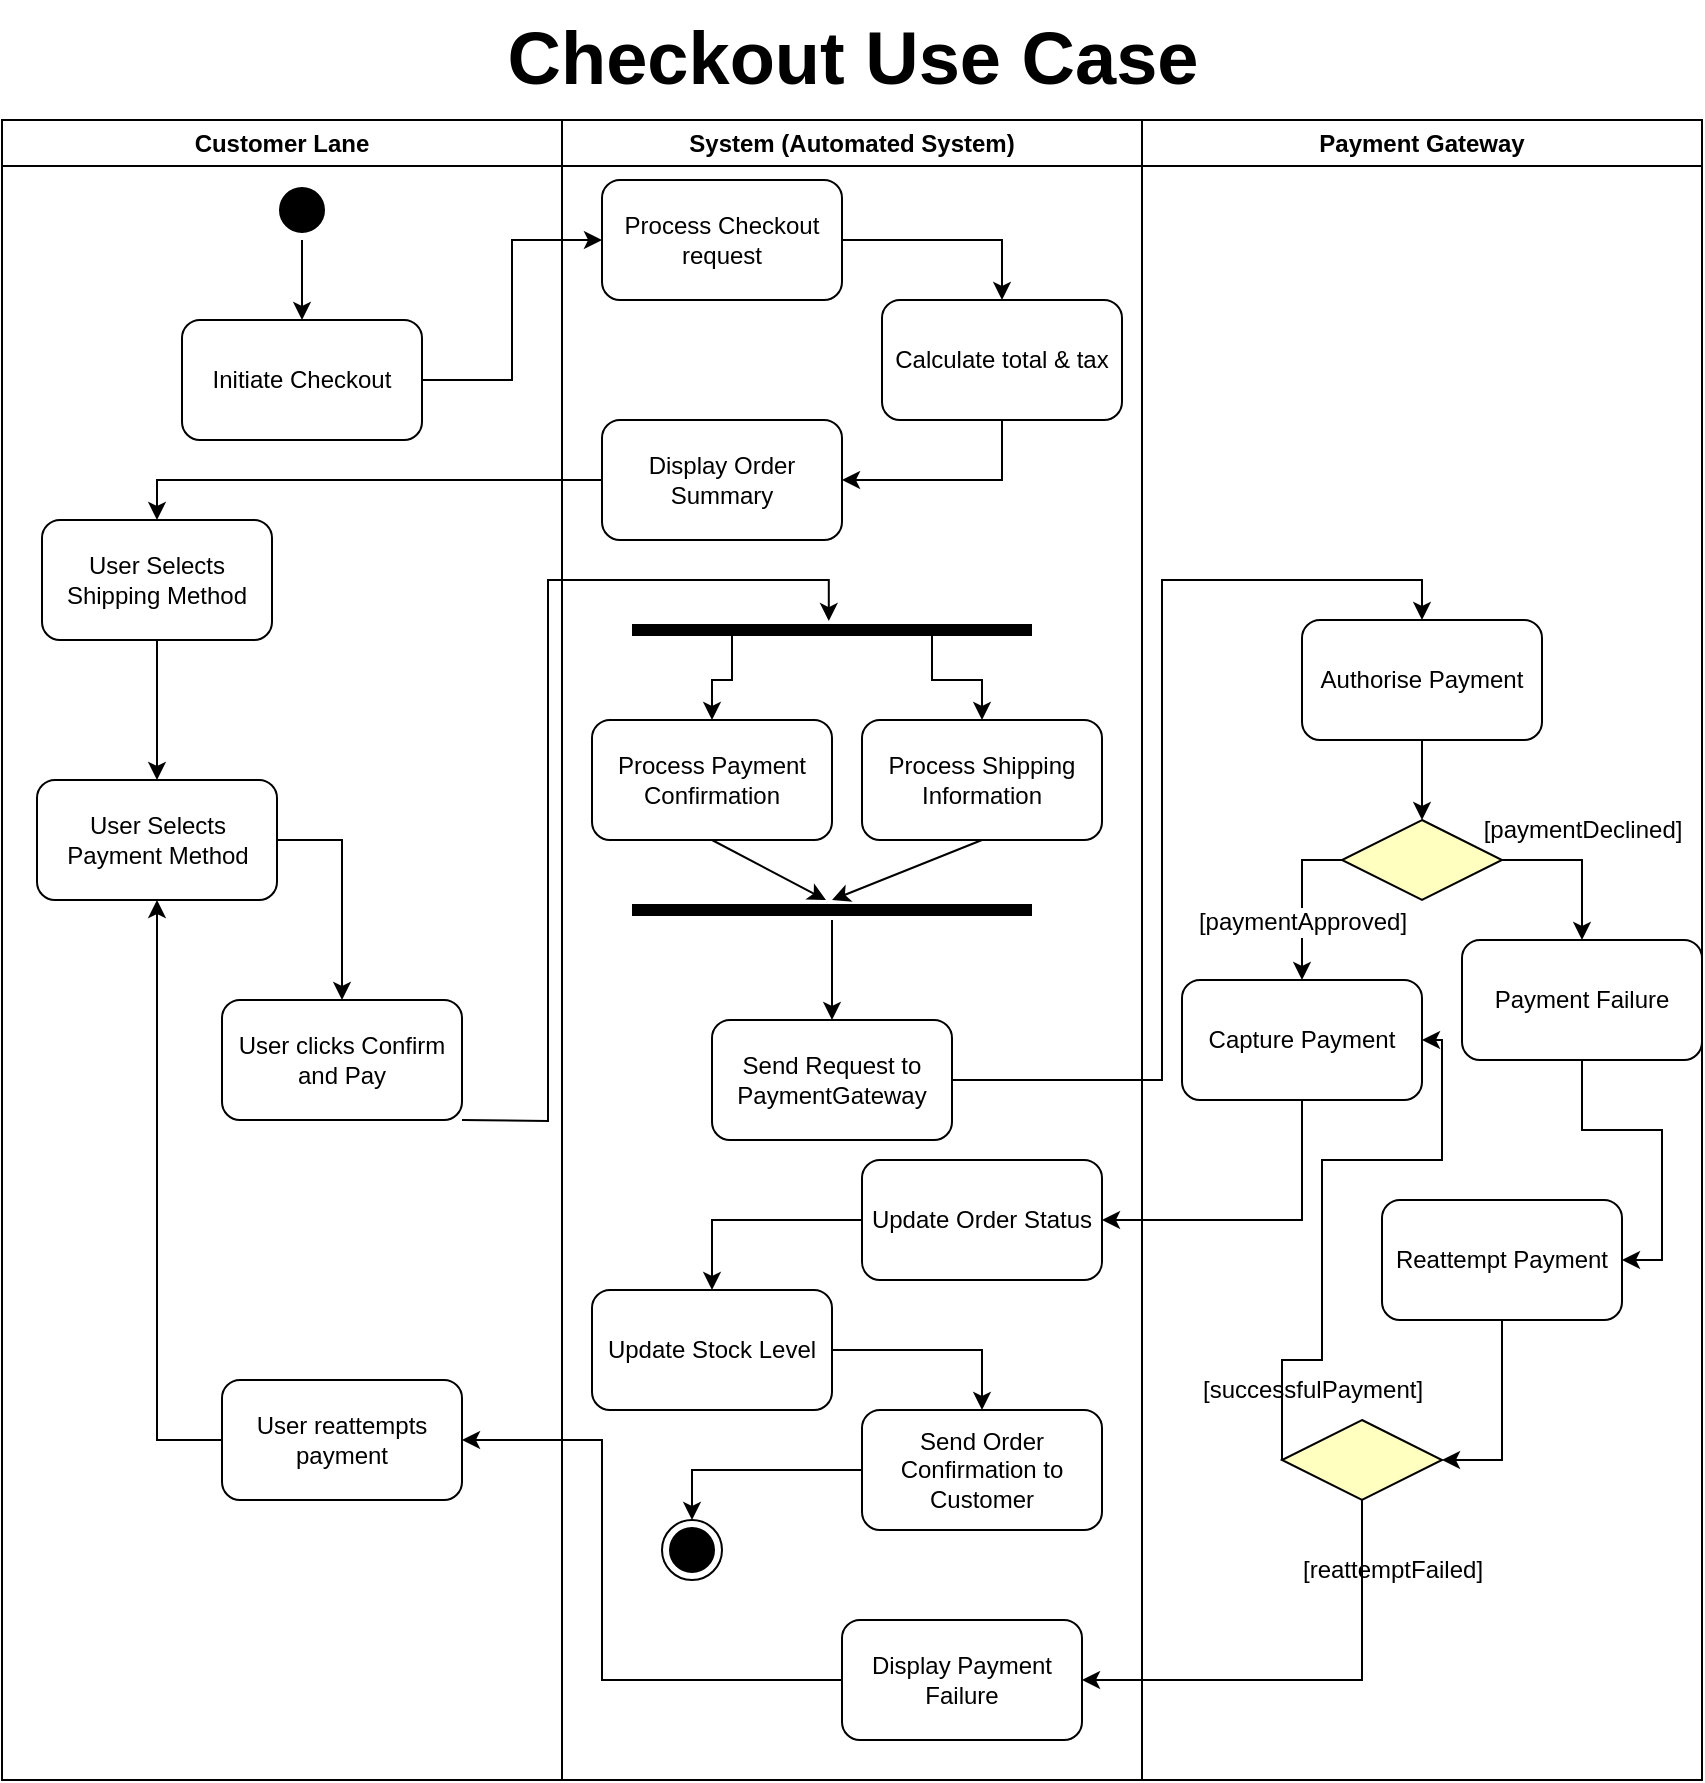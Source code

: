 <mxfile version="27.0.6">
  <diagram name="Page-1" id="e7e014a7-5840-1c2e-5031-d8a46d1fe8dd">
    <mxGraphModel dx="1426" dy="859" grid="1" gridSize="10" guides="1" tooltips="1" connect="1" arrows="1" fold="1" page="1" pageScale="1" pageWidth="1169" pageHeight="826" background="none" math="0" shadow="0">
      <root>
        <mxCell id="0" />
        <mxCell id="1" parent="0" />
        <mxCell id="2" value="Customer Lane" style="swimlane;whiteSpace=wrap" parent="1" vertex="1">
          <mxGeometry x="670" y="70" width="280" height="830" as="geometry" />
        </mxCell>
        <mxCell id="5IQpqtjyxT1ot1ysbRe6-16" value="" style="edgeStyle=orthogonalEdgeStyle;rounded=0;orthogonalLoop=1;jettySize=auto;html=1;" parent="2" source="5" target="5IQpqtjyxT1ot1ysbRe6-15" edge="1">
          <mxGeometry relative="1" as="geometry" />
        </mxCell>
        <mxCell id="5" value="" style="ellipse;shape=startState;fillColor=#000000;strokeColor=#000000;" parent="2" vertex="1">
          <mxGeometry x="135" y="30" width="30" height="30" as="geometry" />
        </mxCell>
        <mxCell id="gRQSYHAqGpF5qdMIA_KD-38" style="edgeStyle=orthogonalEdgeStyle;rounded=0;orthogonalLoop=1;jettySize=auto;html=1;exitX=0.5;exitY=1;exitDx=0;exitDy=0;entryX=0.5;entryY=0;entryDx=0;entryDy=0;" parent="2" source="uR4Y5NdSJCiW5M6gI8Ui-8" target="uR4Y5NdSJCiW5M6gI8Ui-12" edge="1">
          <mxGeometry relative="1" as="geometry" />
        </mxCell>
        <mxCell id="uR4Y5NdSJCiW5M6gI8Ui-8" value="User Selects Shipping Method" style="rounded=1;whiteSpace=wrap;html=1;" parent="2" vertex="1">
          <mxGeometry x="20" y="200" width="115" height="60" as="geometry" />
        </mxCell>
        <mxCell id="gRQSYHAqGpF5qdMIA_KD-39" style="edgeStyle=orthogonalEdgeStyle;rounded=0;orthogonalLoop=1;jettySize=auto;html=1;exitX=1;exitY=0.5;exitDx=0;exitDy=0;entryX=0.5;entryY=0;entryDx=0;entryDy=0;" parent="2" source="uR4Y5NdSJCiW5M6gI8Ui-12" target="uR4Y5NdSJCiW5M6gI8Ui-27" edge="1">
          <mxGeometry relative="1" as="geometry" />
        </mxCell>
        <mxCell id="uR4Y5NdSJCiW5M6gI8Ui-12" value="User Selects Payment Method" style="rounded=1;whiteSpace=wrap;html=1;" parent="2" vertex="1">
          <mxGeometry x="17.5" y="330" width="120" height="60" as="geometry" />
        </mxCell>
        <mxCell id="uR4Y5NdSJCiW5M6gI8Ui-27" value="User clicks Confirm and Pay" style="rounded=1;whiteSpace=wrap;html=1;" parent="2" vertex="1">
          <mxGeometry x="110" y="440" width="120" height="60" as="geometry" />
        </mxCell>
        <mxCell id="gRQSYHAqGpF5qdMIA_KD-49" style="edgeStyle=orthogonalEdgeStyle;rounded=0;orthogonalLoop=1;jettySize=auto;html=1;exitX=0;exitY=0.5;exitDx=0;exitDy=0;entryX=0.5;entryY=1;entryDx=0;entryDy=0;" parent="2" source="gRQSYHAqGpF5qdMIA_KD-47" target="uR4Y5NdSJCiW5M6gI8Ui-12" edge="1">
          <mxGeometry relative="1" as="geometry" />
        </mxCell>
        <mxCell id="gRQSYHAqGpF5qdMIA_KD-47" value="User reattempts payment" style="rounded=1;whiteSpace=wrap;html=1;" parent="2" vertex="1">
          <mxGeometry x="110" y="630" width="120" height="60" as="geometry" />
        </mxCell>
        <mxCell id="5IQpqtjyxT1ot1ysbRe6-15" value="Initiate Checkout" style="rounded=1;whiteSpace=wrap;html=1;" parent="2" vertex="1">
          <mxGeometry x="90" y="100" width="120" height="60" as="geometry" />
        </mxCell>
        <mxCell id="ocmlmnkPLiXoLDkhKhnW-51" value="System (Automated System)" style="swimlane;whiteSpace=wrap;html=1;" parent="1" vertex="1">
          <mxGeometry x="950" y="70" width="290" height="830" as="geometry" />
        </mxCell>
        <mxCell id="gRQSYHAqGpF5qdMIA_KD-15" style="edgeStyle=orthogonalEdgeStyle;rounded=0;orthogonalLoop=1;jettySize=auto;html=1;exitX=0;exitY=0.5;exitDx=0;exitDy=0;entryX=0.5;entryY=0;entryDx=0;entryDy=0;" parent="ocmlmnkPLiXoLDkhKhnW-51" source="gRQSYHAqGpF5qdMIA_KD-12" target="gRQSYHAqGpF5qdMIA_KD-14" edge="1">
          <mxGeometry relative="1" as="geometry" />
        </mxCell>
        <mxCell id="gRQSYHAqGpF5qdMIA_KD-12" value="Update Order Status" style="rounded=1;whiteSpace=wrap;html=1;" parent="ocmlmnkPLiXoLDkhKhnW-51" vertex="1">
          <mxGeometry x="150" y="520" width="120" height="60" as="geometry" />
        </mxCell>
        <mxCell id="gRQSYHAqGpF5qdMIA_KD-17" style="edgeStyle=orthogonalEdgeStyle;rounded=0;orthogonalLoop=1;jettySize=auto;html=1;exitX=1;exitY=0.5;exitDx=0;exitDy=0;entryX=0.5;entryY=0;entryDx=0;entryDy=0;" parent="ocmlmnkPLiXoLDkhKhnW-51" source="gRQSYHAqGpF5qdMIA_KD-14" target="gRQSYHAqGpF5qdMIA_KD-16" edge="1">
          <mxGeometry relative="1" as="geometry" />
        </mxCell>
        <mxCell id="gRQSYHAqGpF5qdMIA_KD-14" value="Update Stock Level" style="rounded=1;whiteSpace=wrap;html=1;" parent="ocmlmnkPLiXoLDkhKhnW-51" vertex="1">
          <mxGeometry x="15" y="585" width="120" height="60" as="geometry" />
        </mxCell>
        <mxCell id="gRQSYHAqGpF5qdMIA_KD-35" style="edgeStyle=orthogonalEdgeStyle;rounded=0;orthogonalLoop=1;jettySize=auto;html=1;exitX=0;exitY=0.5;exitDx=0;exitDy=0;entryX=0.5;entryY=0;entryDx=0;entryDy=0;" parent="ocmlmnkPLiXoLDkhKhnW-51" source="gRQSYHAqGpF5qdMIA_KD-16" target="gRQSYHAqGpF5qdMIA_KD-18" edge="1">
          <mxGeometry relative="1" as="geometry" />
        </mxCell>
        <mxCell id="gRQSYHAqGpF5qdMIA_KD-16" value="Send Order Confirmation to Customer" style="rounded=1;whiteSpace=wrap;html=1;" parent="ocmlmnkPLiXoLDkhKhnW-51" vertex="1">
          <mxGeometry x="150" y="645" width="120" height="60" as="geometry" />
        </mxCell>
        <mxCell id="gRQSYHAqGpF5qdMIA_KD-18" value="" style="ellipse;html=1;shape=endState;fillColor=#000000;strokeColor=#000000;fontColor=#000000;" parent="ocmlmnkPLiXoLDkhKhnW-51" vertex="1">
          <mxGeometry x="50" y="700" width="30" height="30" as="geometry" />
        </mxCell>
        <mxCell id="gRQSYHAqGpF5qdMIA_KD-34" value="Display Payment Failure" style="rounded=1;whiteSpace=wrap;html=1;" parent="ocmlmnkPLiXoLDkhKhnW-51" vertex="1">
          <mxGeometry x="140" y="750" width="120" height="60" as="geometry" />
        </mxCell>
        <mxCell id="5IQpqtjyxT1ot1ysbRe6-13" style="edgeStyle=orthogonalEdgeStyle;rounded=0;orthogonalLoop=1;jettySize=auto;html=1;exitX=0.5;exitY=1;exitDx=0;exitDy=0;entryX=1;entryY=0.5;entryDx=0;entryDy=0;" parent="ocmlmnkPLiXoLDkhKhnW-51" source="5IQpqtjyxT1ot1ysbRe6-9" target="5IQpqtjyxT1ot1ysbRe6-10" edge="1">
          <mxGeometry relative="1" as="geometry" />
        </mxCell>
        <mxCell id="5IQpqtjyxT1ot1ysbRe6-9" value="Calculate total &amp;amp; tax" style="rounded=1;whiteSpace=wrap;html=1;" parent="ocmlmnkPLiXoLDkhKhnW-51" vertex="1">
          <mxGeometry x="160" y="90" width="120" height="60" as="geometry" />
        </mxCell>
        <mxCell id="gRQSYHAqGpF5qdMIA_KD-40" style="edgeStyle=orthogonalEdgeStyle;rounded=0;orthogonalLoop=1;jettySize=auto;html=1;exitX=1;exitY=0.5;exitDx=0;exitDy=0;entryX=0.492;entryY=0.054;entryDx=0;entryDy=0;entryPerimeter=0;" parent="ocmlmnkPLiXoLDkhKhnW-51" target="uR4Y5NdSJCiW5M6gI8Ui-32" edge="1">
          <mxGeometry relative="1" as="geometry">
            <mxPoint x="-50" y="500" as="sourcePoint" />
          </mxGeometry>
        </mxCell>
        <mxCell id="uR4Y5NdSJCiW5M6gI8Ui-32" value="" style="shape=line;html=1;strokeWidth=6;strokeColor=#000000;" parent="ocmlmnkPLiXoLDkhKhnW-51" vertex="1">
          <mxGeometry x="35" y="250" width="200" height="10" as="geometry" />
        </mxCell>
        <mxCell id="uR4Y5NdSJCiW5M6gI8Ui-36" style="edgeStyle=orthogonalEdgeStyle;rounded=0;orthogonalLoop=1;jettySize=auto;html=1;exitX=0.25;exitY=0.5;exitDx=0;exitDy=0;exitPerimeter=0;entryX=0.5;entryY=0;entryDx=0;entryDy=0;" parent="ocmlmnkPLiXoLDkhKhnW-51" source="uR4Y5NdSJCiW5M6gI8Ui-32" target="uR4Y5NdSJCiW5M6gI8Ui-30" edge="1">
          <mxGeometry relative="1" as="geometry" />
        </mxCell>
        <mxCell id="uR4Y5NdSJCiW5M6gI8Ui-37" style="edgeStyle=orthogonalEdgeStyle;rounded=0;orthogonalLoop=1;jettySize=auto;html=1;exitX=0.75;exitY=0.5;exitDx=0;exitDy=0;exitPerimeter=0;entryX=0.5;entryY=0;entryDx=0;entryDy=0;" parent="ocmlmnkPLiXoLDkhKhnW-51" source="uR4Y5NdSJCiW5M6gI8Ui-32" target="uR4Y5NdSJCiW5M6gI8Ui-31" edge="1">
          <mxGeometry relative="1" as="geometry" />
        </mxCell>
        <mxCell id="uR4Y5NdSJCiW5M6gI8Ui-31" value="Process Shipping Information" style="rounded=1;whiteSpace=wrap;html=1;" parent="ocmlmnkPLiXoLDkhKhnW-51" vertex="1">
          <mxGeometry x="150" y="300" width="120" height="60" as="geometry" />
        </mxCell>
        <mxCell id="uR4Y5NdSJCiW5M6gI8Ui-30" value="Process Payment Confirmation" style="rounded=1;whiteSpace=wrap;html=1;" parent="ocmlmnkPLiXoLDkhKhnW-51" vertex="1">
          <mxGeometry x="15" y="300" width="120" height="60" as="geometry" />
        </mxCell>
        <mxCell id="gRQSYHAqGpF5qdMIA_KD-46" value="" style="endArrow=classic;html=1;rounded=0;exitX=0.5;exitY=1;exitDx=0;exitDy=0;" parent="ocmlmnkPLiXoLDkhKhnW-51" source="uR4Y5NdSJCiW5M6gI8Ui-31" edge="1">
          <mxGeometry width="50" height="50" relative="1" as="geometry">
            <mxPoint x="85" y="370" as="sourcePoint" />
            <mxPoint x="135" y="390" as="targetPoint" />
          </mxGeometry>
        </mxCell>
        <mxCell id="gRQSYHAqGpF5qdMIA_KD-45" value="" style="endArrow=classic;html=1;rounded=0;exitX=0.5;exitY=1;exitDx=0;exitDy=0;" parent="ocmlmnkPLiXoLDkhKhnW-51" source="uR4Y5NdSJCiW5M6gI8Ui-30" edge="1">
          <mxGeometry width="50" height="50" relative="1" as="geometry">
            <mxPoint x="20" y="480" as="sourcePoint" />
            <mxPoint x="132" y="390" as="targetPoint" />
          </mxGeometry>
        </mxCell>
        <mxCell id="uR4Y5NdSJCiW5M6gI8Ui-38" value="" style="shape=line;html=1;strokeWidth=6;strokeColor=#000000;" parent="ocmlmnkPLiXoLDkhKhnW-51" vertex="1">
          <mxGeometry x="35" y="390" width="200" height="10" as="geometry" />
        </mxCell>
        <mxCell id="5IQpqtjyxT1ot1ysbRe6-8" value="" style="edgeStyle=orthogonalEdgeStyle;rounded=0;orthogonalLoop=1;jettySize=auto;html=1;" parent="ocmlmnkPLiXoLDkhKhnW-51" source="uR4Y5NdSJCiW5M6gI8Ui-38" target="uR4Y5NdSJCiW5M6gI8Ui-47" edge="1">
          <mxGeometry relative="1" as="geometry" />
        </mxCell>
        <mxCell id="uR4Y5NdSJCiW5M6gI8Ui-47" value="Send Request to PaymentGateway" style="rounded=1;whiteSpace=wrap;html=1;" parent="ocmlmnkPLiXoLDkhKhnW-51" vertex="1">
          <mxGeometry x="75" y="450" width="120" height="60" as="geometry" />
        </mxCell>
        <mxCell id="5IQpqtjyxT1ot1ysbRe6-10" value="Display Order Summary" style="rounded=1;whiteSpace=wrap;html=1;" parent="ocmlmnkPLiXoLDkhKhnW-51" vertex="1">
          <mxGeometry x="20" y="150" width="120" height="60" as="geometry" />
        </mxCell>
        <mxCell id="5IQpqtjyxT1ot1ysbRe6-12" style="edgeStyle=orthogonalEdgeStyle;rounded=0;orthogonalLoop=1;jettySize=auto;html=1;exitX=1;exitY=0.5;exitDx=0;exitDy=0;entryX=0.5;entryY=0;entryDx=0;entryDy=0;" parent="ocmlmnkPLiXoLDkhKhnW-51" source="5IQpqtjyxT1ot1ysbRe6-11" target="5IQpqtjyxT1ot1ysbRe6-9" edge="1">
          <mxGeometry relative="1" as="geometry" />
        </mxCell>
        <mxCell id="5IQpqtjyxT1ot1ysbRe6-11" value="Process Checkout request" style="rounded=1;whiteSpace=wrap;html=1;" parent="ocmlmnkPLiXoLDkhKhnW-51" vertex="1">
          <mxGeometry x="20" y="30" width="120" height="60" as="geometry" />
        </mxCell>
        <mxCell id="TGFcMOlXtu1Z5XWhOxLF-43" value="Payment Gateway" style="swimlane;whiteSpace=wrap" parent="1" vertex="1">
          <mxGeometry x="1240" y="70" width="280" height="830" as="geometry" />
        </mxCell>
        <mxCell id="uR4Y5NdSJCiW5M6gI8Ui-54" style="edgeStyle=orthogonalEdgeStyle;rounded=0;orthogonalLoop=1;jettySize=auto;html=1;exitX=0.5;exitY=1;exitDx=0;exitDy=0;entryX=0.5;entryY=0;entryDx=0;entryDy=0;" parent="TGFcMOlXtu1Z5XWhOxLF-43" source="uR4Y5NdSJCiW5M6gI8Ui-50" target="uR4Y5NdSJCiW5M6gI8Ui-51" edge="1">
          <mxGeometry relative="1" as="geometry" />
        </mxCell>
        <mxCell id="uR4Y5NdSJCiW5M6gI8Ui-50" value="Authorise Payment" style="rounded=1;whiteSpace=wrap;html=1;" parent="TGFcMOlXtu1Z5XWhOxLF-43" vertex="1">
          <mxGeometry x="80" y="250" width="120" height="60" as="geometry" />
        </mxCell>
        <mxCell id="uR4Y5NdSJCiW5M6gI8Ui-56" style="edgeStyle=orthogonalEdgeStyle;rounded=0;orthogonalLoop=1;jettySize=auto;html=1;exitX=0;exitY=0.5;exitDx=0;exitDy=0;entryX=0.5;entryY=0;entryDx=0;entryDy=0;fontSize=12;" parent="TGFcMOlXtu1Z5XWhOxLF-43" source="uR4Y5NdSJCiW5M6gI8Ui-51" target="uR4Y5NdSJCiW5M6gI8Ui-55" edge="1">
          <mxGeometry relative="1" as="geometry" />
        </mxCell>
        <mxCell id="uR4Y5NdSJCiW5M6gI8Ui-61" value="&lt;span style=&quot;font-size: 12px;&quot;&gt;[paymentApproved]&lt;/span&gt;" style="edgeLabel;html=1;align=center;verticalAlign=middle;resizable=0;points=[];" parent="uR4Y5NdSJCiW5M6gI8Ui-56" vertex="1" connectable="0">
          <mxGeometry x="0.157" y="10" relative="1" as="geometry">
            <mxPoint x="-10" y="4" as="offset" />
          </mxGeometry>
        </mxCell>
        <mxCell id="uR4Y5NdSJCiW5M6gI8Ui-60" style="edgeStyle=orthogonalEdgeStyle;rounded=0;orthogonalLoop=1;jettySize=auto;html=1;exitX=1;exitY=0.5;exitDx=0;exitDy=0;entryX=0.5;entryY=0;entryDx=0;entryDy=0;" parent="TGFcMOlXtu1Z5XWhOxLF-43" source="uR4Y5NdSJCiW5M6gI8Ui-51" target="uR4Y5NdSJCiW5M6gI8Ui-58" edge="1">
          <mxGeometry relative="1" as="geometry" />
        </mxCell>
        <mxCell id="uR4Y5NdSJCiW5M6gI8Ui-51" value="" style="rhombus;whiteSpace=wrap;html=1;fontColor=#000000;fillColor=#ffffc0;strokeColor=#000000;" parent="TGFcMOlXtu1Z5XWhOxLF-43" vertex="1">
          <mxGeometry x="100" y="350" width="80" height="40" as="geometry" />
        </mxCell>
        <mxCell id="uR4Y5NdSJCiW5M6gI8Ui-55" value="Capture Payment" style="rounded=1;whiteSpace=wrap;html=1;" parent="TGFcMOlXtu1Z5XWhOxLF-43" vertex="1">
          <mxGeometry x="20" y="430" width="120" height="60" as="geometry" />
        </mxCell>
        <mxCell id="gRQSYHAqGpF5qdMIA_KD-25" style="edgeStyle=orthogonalEdgeStyle;rounded=0;orthogonalLoop=1;jettySize=auto;html=1;exitX=0.5;exitY=1;exitDx=0;exitDy=0;entryX=1;entryY=0.5;entryDx=0;entryDy=0;" parent="TGFcMOlXtu1Z5XWhOxLF-43" source="uR4Y5NdSJCiW5M6gI8Ui-58" target="gRQSYHAqGpF5qdMIA_KD-24" edge="1">
          <mxGeometry relative="1" as="geometry" />
        </mxCell>
        <mxCell id="uR4Y5NdSJCiW5M6gI8Ui-58" value="Payment Failure" style="rounded=1;whiteSpace=wrap;html=1;" parent="TGFcMOlXtu1Z5XWhOxLF-43" vertex="1">
          <mxGeometry x="160" y="410" width="120" height="60" as="geometry" />
        </mxCell>
        <mxCell id="uR4Y5NdSJCiW5M6gI8Ui-62" value="[paymentDeclined]" style="text;html=1;align=center;verticalAlign=middle;resizable=0;points=[];autosize=1;strokeColor=none;fillColor=none;" parent="TGFcMOlXtu1Z5XWhOxLF-43" vertex="1">
          <mxGeometry x="160" y="340" width="120" height="30" as="geometry" />
        </mxCell>
        <mxCell id="gRQSYHAqGpF5qdMIA_KD-29" style="edgeStyle=orthogonalEdgeStyle;rounded=0;orthogonalLoop=1;jettySize=auto;html=1;exitX=0.5;exitY=1;exitDx=0;exitDy=0;entryX=1;entryY=0.5;entryDx=0;entryDy=0;" parent="TGFcMOlXtu1Z5XWhOxLF-43" source="gRQSYHAqGpF5qdMIA_KD-24" target="gRQSYHAqGpF5qdMIA_KD-28" edge="1">
          <mxGeometry relative="1" as="geometry" />
        </mxCell>
        <mxCell id="gRQSYHAqGpF5qdMIA_KD-24" value="Reattempt Payment" style="rounded=1;whiteSpace=wrap;html=1;" parent="TGFcMOlXtu1Z5XWhOxLF-43" vertex="1">
          <mxGeometry x="120" y="540" width="120" height="60" as="geometry" />
        </mxCell>
        <mxCell id="gRQSYHAqGpF5qdMIA_KD-30" style="edgeStyle=orthogonalEdgeStyle;rounded=0;orthogonalLoop=1;jettySize=auto;html=1;exitX=0;exitY=0.5;exitDx=0;exitDy=0;entryX=1;entryY=0.5;entryDx=0;entryDy=0;" parent="TGFcMOlXtu1Z5XWhOxLF-43" source="gRQSYHAqGpF5qdMIA_KD-28" target="uR4Y5NdSJCiW5M6gI8Ui-55" edge="1">
          <mxGeometry relative="1" as="geometry">
            <Array as="points">
              <mxPoint x="70" y="620" />
              <mxPoint x="90" y="620" />
              <mxPoint x="90" y="520" />
              <mxPoint x="150" y="520" />
              <mxPoint x="150" y="460" />
            </Array>
          </mxGeometry>
        </mxCell>
        <mxCell id="gRQSYHAqGpF5qdMIA_KD-28" value="" style="rhombus;whiteSpace=wrap;html=1;fontColor=#000000;fillColor=#ffffc0;strokeColor=#000000;" parent="TGFcMOlXtu1Z5XWhOxLF-43" vertex="1">
          <mxGeometry x="70" y="650" width="80" height="40" as="geometry" />
        </mxCell>
        <mxCell id="gRQSYHAqGpF5qdMIA_KD-31" value="[successfulPayment]" style="text;html=1;align=center;verticalAlign=middle;resizable=0;points=[];autosize=1;strokeColor=none;fillColor=none;" parent="TGFcMOlXtu1Z5XWhOxLF-43" vertex="1">
          <mxGeometry x="20" y="620" width="130" height="30" as="geometry" />
        </mxCell>
        <mxCell id="gRQSYHAqGpF5qdMIA_KD-42" value="[reattemptFailed]" style="text;html=1;align=center;verticalAlign=middle;resizable=0;points=[];autosize=1;strokeColor=none;fillColor=none;" parent="TGFcMOlXtu1Z5XWhOxLF-43" vertex="1">
          <mxGeometry x="70" y="710" width="110" height="30" as="geometry" />
        </mxCell>
        <mxCell id="agEznNJqok29zz3Ys2b5-47" value="Checkout Use Case" style="text;html=1;align=center;verticalAlign=middle;resizable=0;points=[];autosize=1;strokeColor=none;fillColor=none;fontSize=37;fontStyle=1" parent="1" vertex="1">
          <mxGeometry x="920" y="10" width="350" height="60" as="geometry" />
        </mxCell>
        <mxCell id="gRQSYHAqGpF5qdMIA_KD-13" style="edgeStyle=orthogonalEdgeStyle;rounded=0;orthogonalLoop=1;jettySize=auto;html=1;exitX=0.5;exitY=1;exitDx=0;exitDy=0;entryX=1;entryY=0.5;entryDx=0;entryDy=0;" parent="1" source="uR4Y5NdSJCiW5M6gI8Ui-55" target="gRQSYHAqGpF5qdMIA_KD-12" edge="1">
          <mxGeometry relative="1" as="geometry" />
        </mxCell>
        <mxCell id="gRQSYHAqGpF5qdMIA_KD-41" style="edgeStyle=orthogonalEdgeStyle;rounded=0;orthogonalLoop=1;jettySize=auto;html=1;exitX=0.5;exitY=1;exitDx=0;exitDy=0;entryX=1;entryY=0.5;entryDx=0;entryDy=0;" parent="1" source="gRQSYHAqGpF5qdMIA_KD-28" target="gRQSYHAqGpF5qdMIA_KD-34" edge="1">
          <mxGeometry relative="1" as="geometry" />
        </mxCell>
        <mxCell id="gRQSYHAqGpF5qdMIA_KD-48" style="edgeStyle=orthogonalEdgeStyle;rounded=0;orthogonalLoop=1;jettySize=auto;html=1;exitX=0;exitY=0.5;exitDx=0;exitDy=0;entryX=1;entryY=0.5;entryDx=0;entryDy=0;" parent="1" source="gRQSYHAqGpF5qdMIA_KD-34" target="gRQSYHAqGpF5qdMIA_KD-47" edge="1">
          <mxGeometry relative="1" as="geometry">
            <Array as="points">
              <mxPoint x="970" y="850" />
              <mxPoint x="970" y="730" />
            </Array>
          </mxGeometry>
        </mxCell>
        <mxCell id="gRQSYHAqGpF5qdMIA_KD-11" style="edgeStyle=orthogonalEdgeStyle;rounded=0;orthogonalLoop=1;jettySize=auto;html=1;exitX=1;exitY=0.5;exitDx=0;exitDy=0;entryX=0.5;entryY=0;entryDx=0;entryDy=0;" parent="1" source="uR4Y5NdSJCiW5M6gI8Ui-47" target="uR4Y5NdSJCiW5M6gI8Ui-50" edge="1">
          <mxGeometry relative="1" as="geometry">
            <Array as="points">
              <mxPoint x="1250" y="550" />
              <mxPoint x="1250" y="300" />
              <mxPoint x="1380" y="300" />
            </Array>
            <mxPoint x="1380" y="310" as="targetPoint" />
          </mxGeometry>
        </mxCell>
        <mxCell id="5IQpqtjyxT1ot1ysbRe6-14" style="edgeStyle=orthogonalEdgeStyle;rounded=0;orthogonalLoop=1;jettySize=auto;html=1;exitX=0;exitY=0.5;exitDx=0;exitDy=0;entryX=0.5;entryY=0;entryDx=0;entryDy=0;" parent="1" source="5IQpqtjyxT1ot1ysbRe6-10" target="uR4Y5NdSJCiW5M6gI8Ui-8" edge="1">
          <mxGeometry relative="1" as="geometry" />
        </mxCell>
        <mxCell id="WFAhQM24bz3L0jxJDXgS-5" style="edgeStyle=orthogonalEdgeStyle;rounded=0;orthogonalLoop=1;jettySize=auto;html=1;exitX=1;exitY=0.5;exitDx=0;exitDy=0;entryX=0;entryY=0.5;entryDx=0;entryDy=0;" edge="1" parent="1" source="5IQpqtjyxT1ot1ysbRe6-15" target="5IQpqtjyxT1ot1ysbRe6-11">
          <mxGeometry relative="1" as="geometry" />
        </mxCell>
      </root>
    </mxGraphModel>
  </diagram>
</mxfile>
